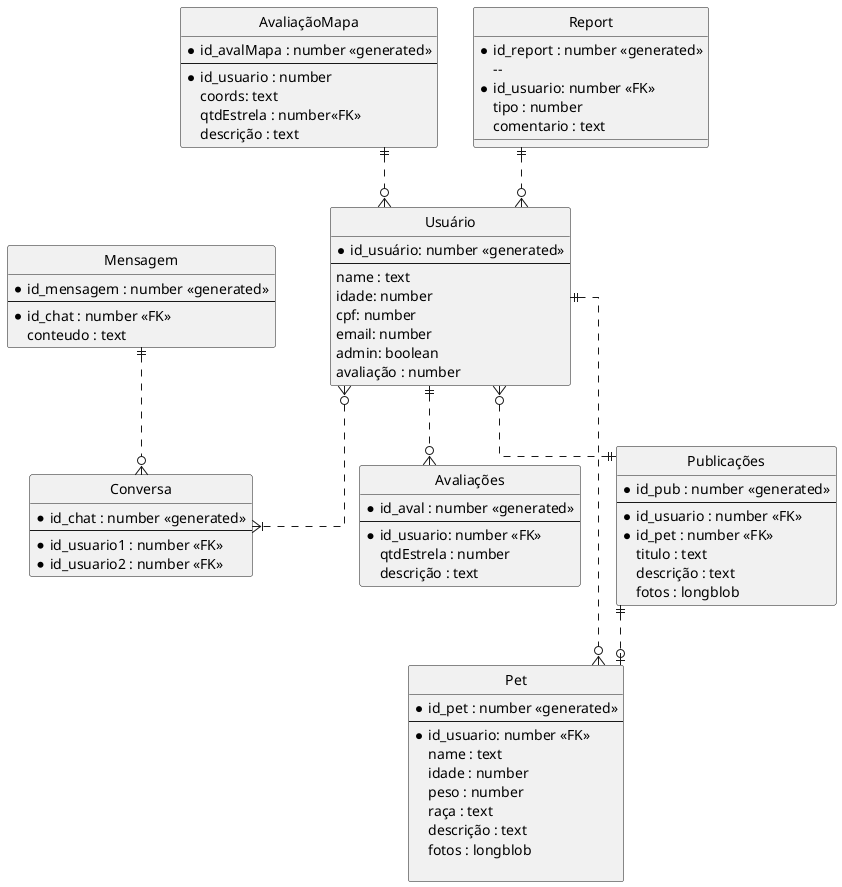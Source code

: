 @startuml
' hide the spot
hide circle

' avoid problems with angled crows feet
skinparam linetype ortho

entity "Usuário" as e01 {
  *id_usuário: number <<generated>>
  --
  name : text
  idade: number
  cpf: number 
  email: number
  admin: boolean
  avaliação : number
}

entity "Pet" as e02 {
  *id_pet : number <<generated>>
  --
  *id_usuario: number <<FK>>
  name : text
  idade : number
  peso : number
  raça : text
  descrição : text
  fotos : longblob

}

entity "Avaliações" as e03 {
  *id_aval : number <<generated>>
  --
  *id_usuario: number <<FK>>
  qtdEstrela : number
  descrição : text
}


entity "AvaliaçãoMapa" as e04 {
  *id_avalMapa : number <<generated>>
  --
  *id_usuario : number 
  coords: text
  qtdEstrela : number<<FK>>
  descrição : text
}

entity "Publicações" as e05 {
  *id_pub : number <<generated>>
  --
  *id_usuario : number <<FK>>
  *id_pet : number <<FK>>
   titulo : text
   descrição : text
   fotos : longblob
}


entity "Conversa" as e06 {
  *id_chat : number <<generated>>
  --
  *id_usuario1 : number <<FK>>
  *id_usuario2 : number <<FK>>  
}

entity "Mensagem" as e07 {
  *id_mensagem : number <<generated>>
  --
  *id_chat : number <<FK>>
  conteudo : text
}

entity "Report" as e08 {
 *id_report : number <<generated>>
  --
  *id_usuario: number <<FK>>
  tipo : number
  comentario : text
}

e01 ||..o{ e02
e01 ||..o{ e03
e01 }o..|{ e06
e01 }o..|| e05
e05 ||..o| e02
e08 ||..o{ e01
e04 ||..o{ e01
e07 ||..o{ e06
@enduml
